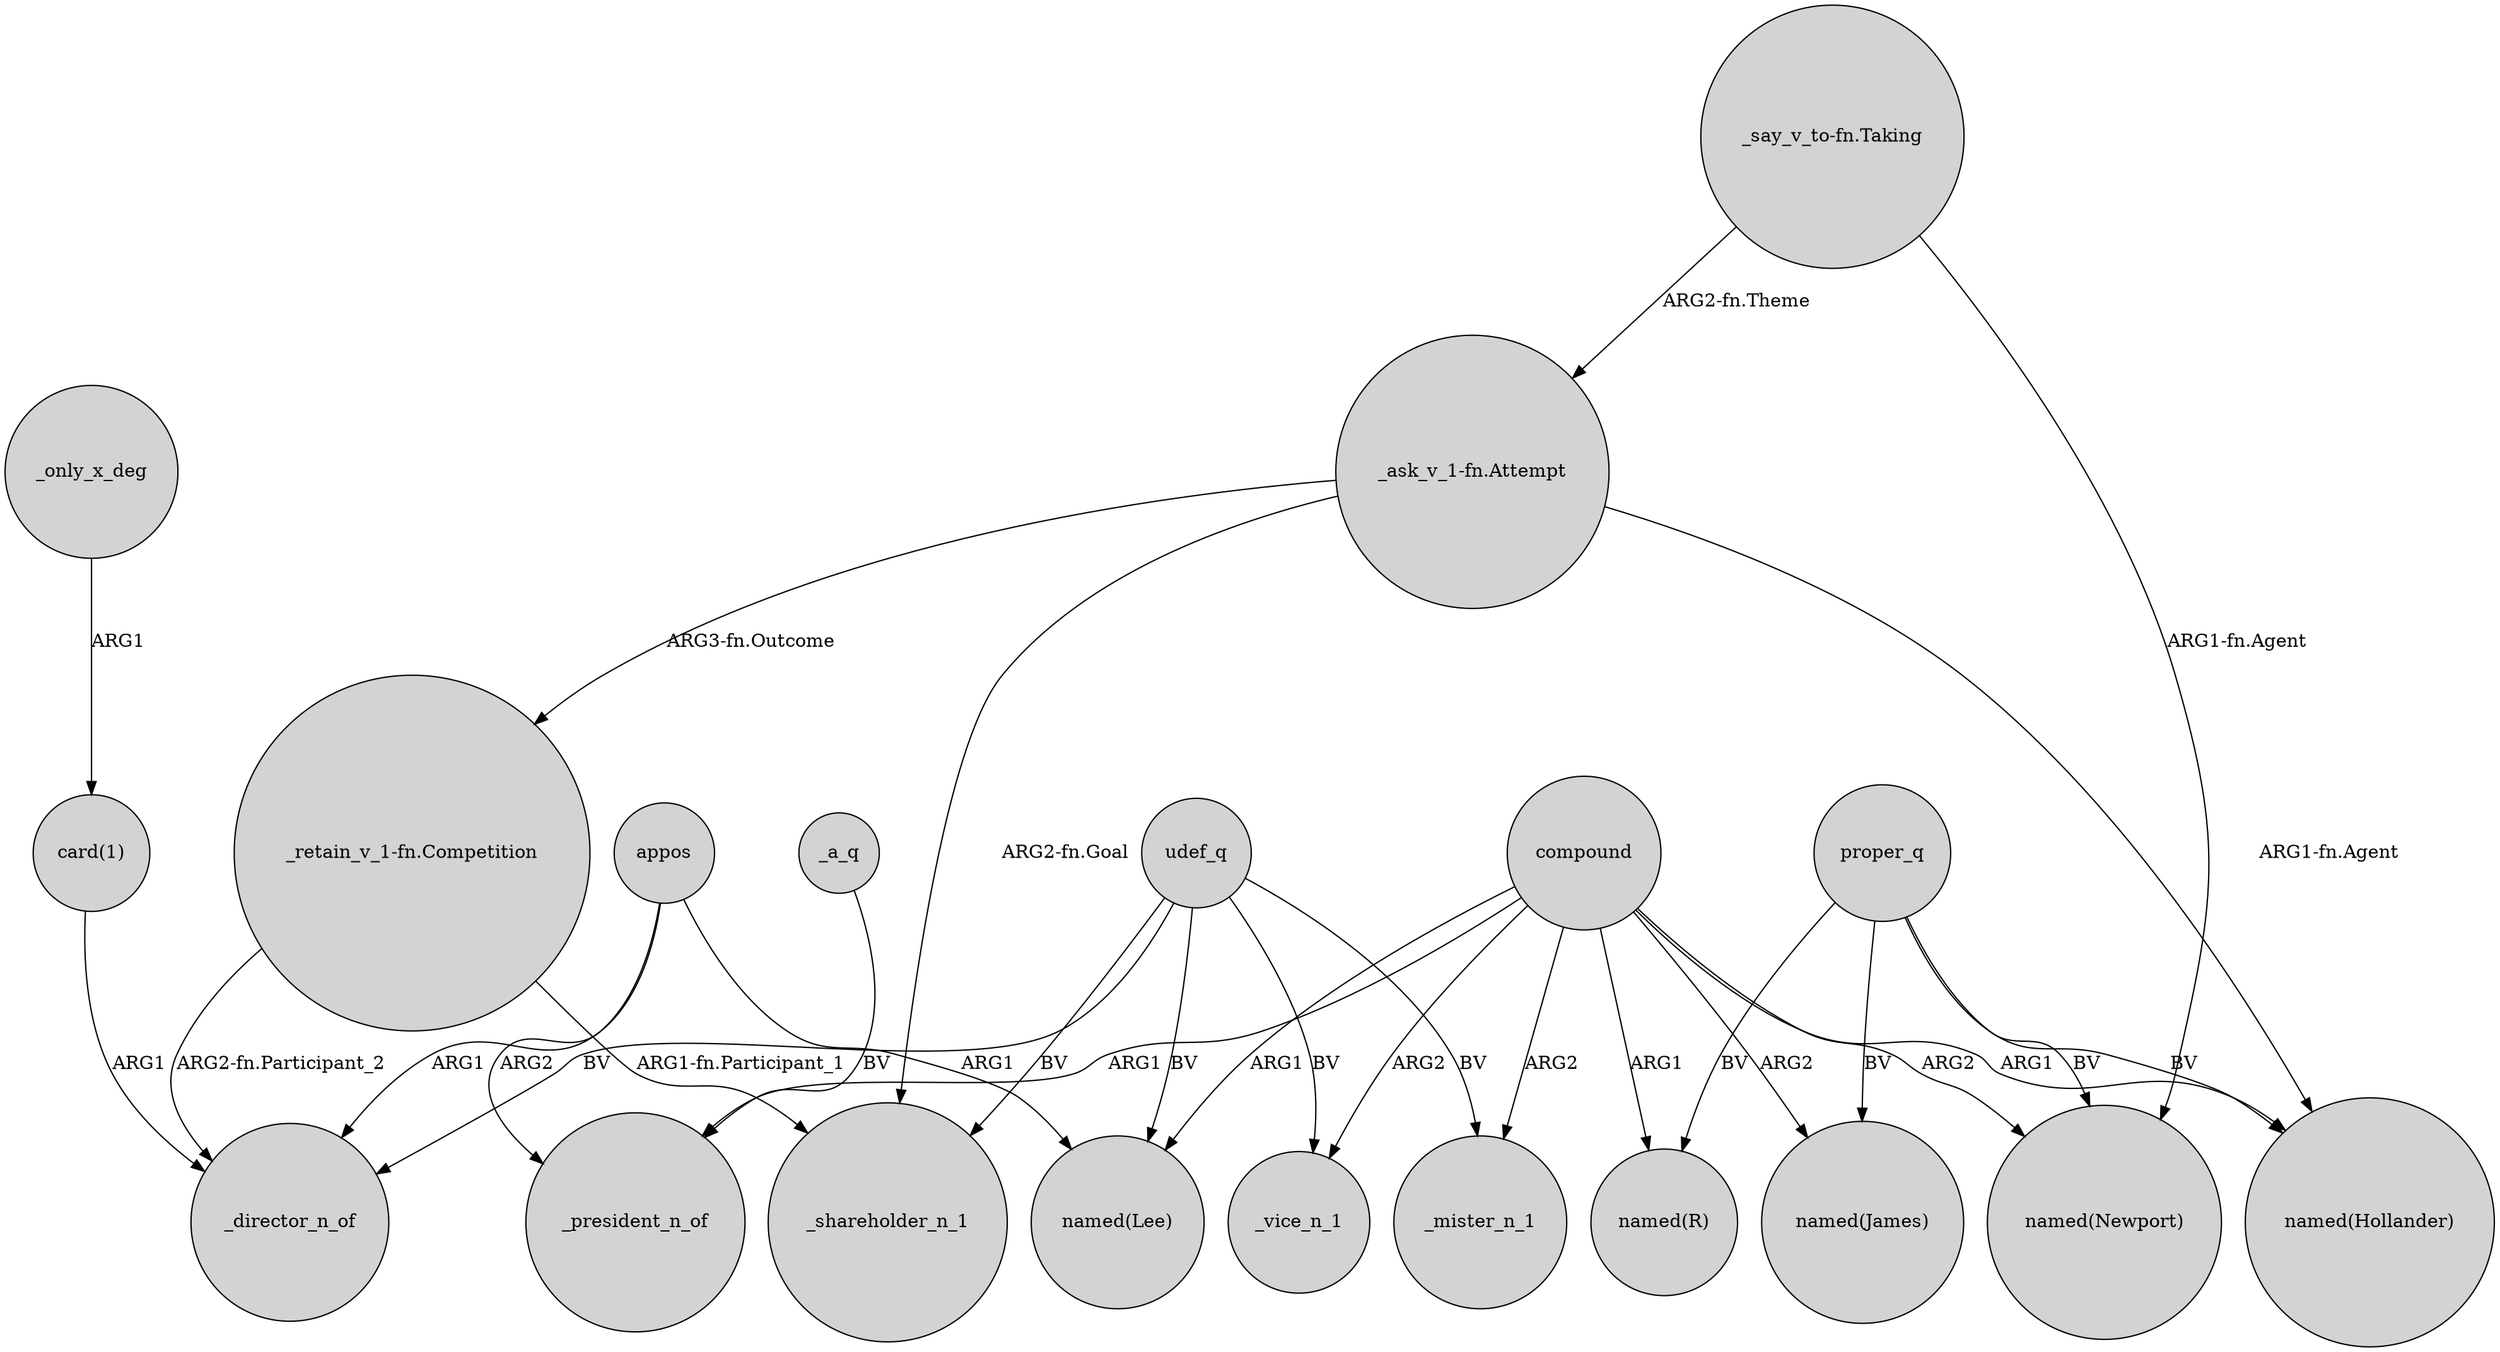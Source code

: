 digraph {
	node [shape=circle style=filled]
	udef_q -> _director_n_of [label=BV]
	appos -> _president_n_of [label=ARG2]
	compound -> _mister_n_1 [label=ARG2]
	"_ask_v_1-fn.Attempt" -> "_retain_v_1-fn.Competition" [label="ARG3-fn.Outcome"]
	compound -> "named(Lee)" [label=ARG1]
	udef_q -> "named(Lee)" [label=BV]
	proper_q -> "named(James)" [label=BV]
	appos -> "named(Lee)" [label=ARG1]
	"_retain_v_1-fn.Competition" -> _director_n_of [label="ARG2-fn.Participant_2"]
	proper_q -> "named(Newport)" [label=BV]
	udef_q -> _shareholder_n_1 [label=BV]
	proper_q -> "named(Hollander)" [label=BV]
	udef_q -> _mister_n_1 [label=BV]
	"_ask_v_1-fn.Attempt" -> _shareholder_n_1 [label="ARG2-fn.Goal"]
	proper_q -> "named(R)" [label=BV]
	_a_q -> _president_n_of [label=BV]
	udef_q -> _vice_n_1 [label=BV]
	"_say_v_to-fn.Taking" -> "_ask_v_1-fn.Attempt" [label="ARG2-fn.Theme"]
	compound -> "named(Hollander)" [label=ARG1]
	compound -> "named(Newport)" [label=ARG2]
	"_retain_v_1-fn.Competition" -> _shareholder_n_1 [label="ARG1-fn.Participant_1"]
	compound -> _vice_n_1 [label=ARG2]
	compound -> "named(R)" [label=ARG1]
	_only_x_deg -> "card(1)" [label=ARG1]
	compound -> "named(James)" [label=ARG2]
	appos -> _director_n_of [label=ARG1]
	compound -> _president_n_of [label=ARG1]
	"_ask_v_1-fn.Attempt" -> "named(Hollander)" [label="ARG1-fn.Agent"]
	"card(1)" -> _director_n_of [label=ARG1]
	"_say_v_to-fn.Taking" -> "named(Newport)" [label="ARG1-fn.Agent"]
}
